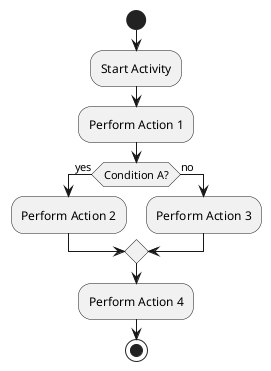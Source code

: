 @startuml
start
:Start Activity;
:Perform Action 1;
if (Condition A?) then (yes)
  :Perform Action 2;
else (no)
  :Perform Action 3;
endif
:Perform Action 4;
stop
@enduml
